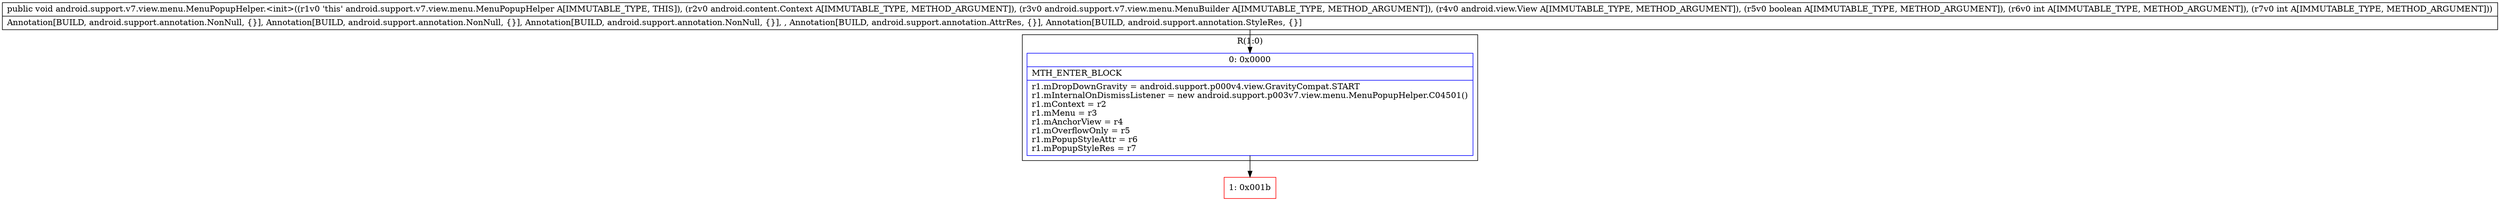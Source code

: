 digraph "CFG forandroid.support.v7.view.menu.MenuPopupHelper.\<init\>(Landroid\/content\/Context;Landroid\/support\/v7\/view\/menu\/MenuBuilder;Landroid\/view\/View;ZII)V" {
subgraph cluster_Region_205180545 {
label = "R(1:0)";
node [shape=record,color=blue];
Node_0 [shape=record,label="{0\:\ 0x0000|MTH_ENTER_BLOCK\l|r1.mDropDownGravity = android.support.p000v4.view.GravityCompat.START\lr1.mInternalOnDismissListener = new android.support.p003v7.view.menu.MenuPopupHelper.C04501()\lr1.mContext = r2\lr1.mMenu = r3\lr1.mAnchorView = r4\lr1.mOverflowOnly = r5\lr1.mPopupStyleAttr = r6\lr1.mPopupStyleRes = r7\l}"];
}
Node_1 [shape=record,color=red,label="{1\:\ 0x001b}"];
MethodNode[shape=record,label="{public void android.support.v7.view.menu.MenuPopupHelper.\<init\>((r1v0 'this' android.support.v7.view.menu.MenuPopupHelper A[IMMUTABLE_TYPE, THIS]), (r2v0 android.content.Context A[IMMUTABLE_TYPE, METHOD_ARGUMENT]), (r3v0 android.support.v7.view.menu.MenuBuilder A[IMMUTABLE_TYPE, METHOD_ARGUMENT]), (r4v0 android.view.View A[IMMUTABLE_TYPE, METHOD_ARGUMENT]), (r5v0 boolean A[IMMUTABLE_TYPE, METHOD_ARGUMENT]), (r6v0 int A[IMMUTABLE_TYPE, METHOD_ARGUMENT]), (r7v0 int A[IMMUTABLE_TYPE, METHOD_ARGUMENT]))  | Annotation[BUILD, android.support.annotation.NonNull, \{\}], Annotation[BUILD, android.support.annotation.NonNull, \{\}], Annotation[BUILD, android.support.annotation.NonNull, \{\}], , Annotation[BUILD, android.support.annotation.AttrRes, \{\}], Annotation[BUILD, android.support.annotation.StyleRes, \{\}]\l}"];
MethodNode -> Node_0;
Node_0 -> Node_1;
}

